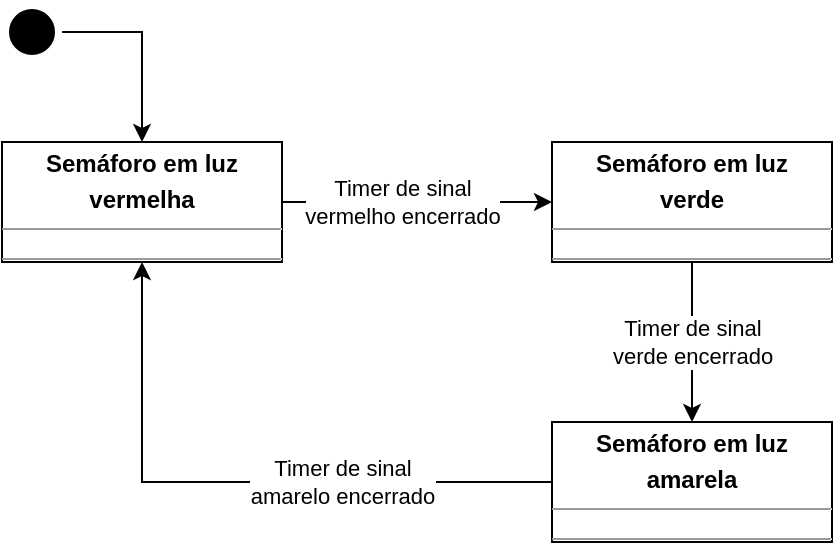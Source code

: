 <mxfile version="16.6.3" type="github">
  <diagram id="5l98RDpAVTLLgGe1b0Kj" name="Page-1">
    <mxGraphModel dx="1021" dy="584" grid="1" gridSize="10" guides="1" tooltips="1" connect="1" arrows="1" fold="1" page="1" pageScale="1" pageWidth="1169" pageHeight="827" math="0" shadow="0">
      <root>
        <mxCell id="0" />
        <mxCell id="1" parent="0" />
        <mxCell id="jwJmlWnay-whzDj9igeN-41" style="edgeStyle=orthogonalEdgeStyle;rounded=0;orthogonalLoop=1;jettySize=auto;html=1;exitX=1;exitY=0.5;exitDx=0;exitDy=0;entryX=0.5;entryY=0;entryDx=0;entryDy=0;" edge="1" parent="1" source="jwJmlWnay-whzDj9igeN-2" target="jwJmlWnay-whzDj9igeN-40">
          <mxGeometry relative="1" as="geometry" />
        </mxCell>
        <mxCell id="jwJmlWnay-whzDj9igeN-2" value="" style="ellipse;html=1;shape=startState;fillColor=#000000;strokeColor=#000000;" vertex="1" parent="1">
          <mxGeometry x="170" y="190" width="30" height="30" as="geometry" />
        </mxCell>
        <mxCell id="jwJmlWnay-whzDj9igeN-47" style="edgeStyle=orthogonalEdgeStyle;rounded=0;orthogonalLoop=1;jettySize=auto;html=1;exitX=0;exitY=0.5;exitDx=0;exitDy=0;entryX=0.5;entryY=1;entryDx=0;entryDy=0;" edge="1" parent="1" source="jwJmlWnay-whzDj9igeN-11" target="jwJmlWnay-whzDj9igeN-40">
          <mxGeometry relative="1" as="geometry" />
        </mxCell>
        <mxCell id="jwJmlWnay-whzDj9igeN-48" value="Timer de sinal&lt;br&gt;amarelo encerrado" style="edgeLabel;html=1;align=center;verticalAlign=middle;resizable=0;points=[];" vertex="1" connectable="0" parent="jwJmlWnay-whzDj9igeN-47">
          <mxGeometry x="-0.16" y="2" relative="1" as="geometry">
            <mxPoint x="27" y="-2" as="offset" />
          </mxGeometry>
        </mxCell>
        <mxCell id="jwJmlWnay-whzDj9igeN-11" value="&lt;p style=&quot;margin: 0px ; margin-top: 4px ; text-align: center&quot;&gt;&lt;b&gt;Semáforo em luz&lt;/b&gt;&lt;/p&gt;&lt;p style=&quot;margin: 0px ; margin-top: 4px ; text-align: center&quot;&gt;&lt;b&gt;amarela&lt;/b&gt;&lt;/p&gt;&lt;hr size=&quot;1&quot;&gt;&lt;div style=&quot;height: 2px&quot;&gt;&lt;/div&gt;&lt;hr size=&quot;1&quot;&gt;&lt;div style=&quot;height: 2px&quot;&gt;&lt;/div&gt;" style="verticalAlign=top;align=left;overflow=fill;fontSize=12;fontFamily=Helvetica;html=1;strokeColor=#000000;" vertex="1" parent="1">
          <mxGeometry x="445" y="400" width="140" height="60" as="geometry" />
        </mxCell>
        <mxCell id="jwJmlWnay-whzDj9igeN-43" style="edgeStyle=orthogonalEdgeStyle;rounded=0;orthogonalLoop=1;jettySize=auto;html=1;exitX=1;exitY=0.5;exitDx=0;exitDy=0;entryX=0;entryY=0.5;entryDx=0;entryDy=0;" edge="1" parent="1" source="jwJmlWnay-whzDj9igeN-40" target="jwJmlWnay-whzDj9igeN-42">
          <mxGeometry relative="1" as="geometry" />
        </mxCell>
        <mxCell id="jwJmlWnay-whzDj9igeN-44" value="Timer de sinal&lt;br&gt;vermelho encerrado" style="edgeLabel;html=1;align=center;verticalAlign=middle;resizable=0;points=[];" vertex="1" connectable="0" parent="jwJmlWnay-whzDj9igeN-43">
          <mxGeometry x="-0.304" relative="1" as="geometry">
            <mxPoint x="13" as="offset" />
          </mxGeometry>
        </mxCell>
        <mxCell id="jwJmlWnay-whzDj9igeN-40" value="&lt;p style=&quot;margin: 0px ; margin-top: 4px ; text-align: center&quot;&gt;&lt;b&gt;Semáforo em luz&lt;/b&gt;&lt;/p&gt;&lt;p style=&quot;margin: 0px ; margin-top: 4px ; text-align: center&quot;&gt;&lt;b&gt;vermelha&lt;/b&gt;&lt;/p&gt;&lt;hr size=&quot;1&quot;&gt;&lt;div style=&quot;height: 2px&quot;&gt;&lt;/div&gt;&lt;hr size=&quot;1&quot;&gt;&lt;div style=&quot;height: 2px&quot;&gt;&lt;/div&gt;" style="verticalAlign=top;align=left;overflow=fill;fontSize=12;fontFamily=Helvetica;html=1;strokeColor=#000000;" vertex="1" parent="1">
          <mxGeometry x="170" y="260" width="140" height="60" as="geometry" />
        </mxCell>
        <mxCell id="jwJmlWnay-whzDj9igeN-45" style="edgeStyle=orthogonalEdgeStyle;rounded=0;orthogonalLoop=1;jettySize=auto;html=1;exitX=0.5;exitY=1;exitDx=0;exitDy=0;entryX=0.5;entryY=0;entryDx=0;entryDy=0;" edge="1" parent="1" source="jwJmlWnay-whzDj9igeN-42" target="jwJmlWnay-whzDj9igeN-11">
          <mxGeometry relative="1" as="geometry" />
        </mxCell>
        <mxCell id="jwJmlWnay-whzDj9igeN-46" value="Timer de sinal&lt;br&gt;verde encerrado" style="edgeLabel;html=1;align=center;verticalAlign=middle;resizable=0;points=[];" vertex="1" connectable="0" parent="jwJmlWnay-whzDj9igeN-45">
          <mxGeometry x="-0.309" relative="1" as="geometry">
            <mxPoint y="12" as="offset" />
          </mxGeometry>
        </mxCell>
        <mxCell id="jwJmlWnay-whzDj9igeN-42" value="&lt;p style=&quot;margin: 0px ; margin-top: 4px ; text-align: center&quot;&gt;&lt;b&gt;Semáforo em luz&lt;/b&gt;&lt;/p&gt;&lt;p style=&quot;margin: 0px ; margin-top: 4px ; text-align: center&quot;&gt;&lt;b&gt;verde&lt;/b&gt;&lt;/p&gt;&lt;hr size=&quot;1&quot;&gt;&lt;div style=&quot;height: 2px&quot;&gt;&lt;/div&gt;&lt;hr size=&quot;1&quot;&gt;&lt;div style=&quot;height: 2px&quot;&gt;&lt;/div&gt;" style="verticalAlign=top;align=left;overflow=fill;fontSize=12;fontFamily=Helvetica;html=1;strokeColor=#000000;" vertex="1" parent="1">
          <mxGeometry x="445" y="260" width="140" height="60" as="geometry" />
        </mxCell>
      </root>
    </mxGraphModel>
  </diagram>
</mxfile>
